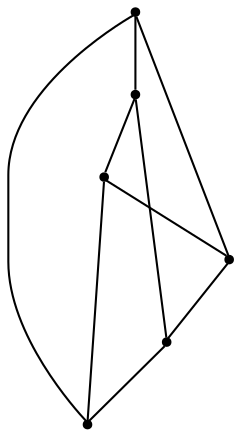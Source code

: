 graph {
  node [shape=point,comment="{\"directed\":false,\"doi\":\"10.1007/3-540-44541-2_25\",\"figure\":\"4 (1)\"}"]

  v0 [pos="1235.2499961853027,1205.5000199211972"]
  v1 [pos="1235.249996185303,1311.4999983045793"]
  v2 [pos="1128.7500063578289,1311.4999983045793"]
  v3 [pos="1160.749975840251,1130.999999576145"]
  v4 [pos="1054.7500292460124,1237.0000097486711"]
  v5 [pos="1054.7500292460124,1130.999999576145"]

  v0 -- v1 [id="-1",pos="1235.2499961853027,1205.5000199211972 1235.249996185303,1311.4999983045793 1235.249996185303,1311.4999983045793 1235.249996185303,1311.4999983045793"]
  v4 -- v0 [id="-2",pos="1054.7500292460124,1237.0000097486711 1235.2499961853027,1205.5000199211972 1235.2499961853027,1205.5000199211972 1235.2499961853027,1205.5000199211972"]
  v4 -- v5 [id="-3",pos="1054.7500292460124,1237.0000097486711 1054.550043741862,1184.0499454074438 1054.550043741862,1184.0499454074438 1054.550043741862,1184.0499454074438 1054.7500292460124,1130.999999576145 1054.7500292460124,1130.999999576145 1054.7500292460124,1130.999999576145"]
  v5 -- v1 [id="-4",pos="1054.7500292460124,1130.999999576145 1235.249996185303,1311.4999983045793 1235.249996185303,1311.4999983045793 1235.249996185303,1311.4999983045793"]
  v5 -- v3 [id="-5",pos="1054.7500292460124,1130.999999576145 1160.749975840251,1130.999999576145 1160.749975840251,1130.999999576145 1160.749975840251,1130.999999576145"]
  v2 -- v4 [id="-6",pos="1128.7500063578289,1311.4999983045793 1054.7500292460124,1237.0000097486711 1054.7500292460124,1237.0000097486711 1054.7500292460124,1237.0000097486711"]
  v3 -- v2 [id="-7",pos="1160.749975840251,1130.999999576145 1128.7500063578289,1311.4999983045793 1128.7500063578289,1311.4999983045793 1128.7500063578289,1311.4999983045793"]
  v3 -- v0 [id="-8",pos="1160.749975840251,1130.999999576145 1235.2499961853027,1205.5000199211972 1235.2499961853027,1205.5000199211972 1235.2499961853027,1205.5000199211972"]
  v1 -- v2 [id="-9",pos="1235.249996185303,1311.4999983045793 1128.7500063578289,1311.4999983045793 1128.7500063578289,1311.4999983045793 1128.7500063578289,1311.4999983045793"]
}